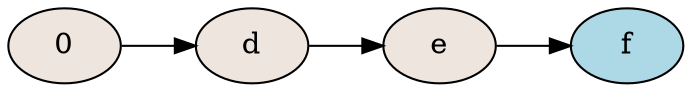 digraph grafica{
rankdir=LR;
node [shape = ellipse, style=filled, fillcolor=seashell2];
nodo7[label="0"];
nodo8[label="d"];
nodo9[label="e"];
nodo10[label="f", style=filled, fillcolor=lightblue, shape=ellipse];
nodo9->nodo10
nodo8->nodo9
nodo7->nodo8
}
